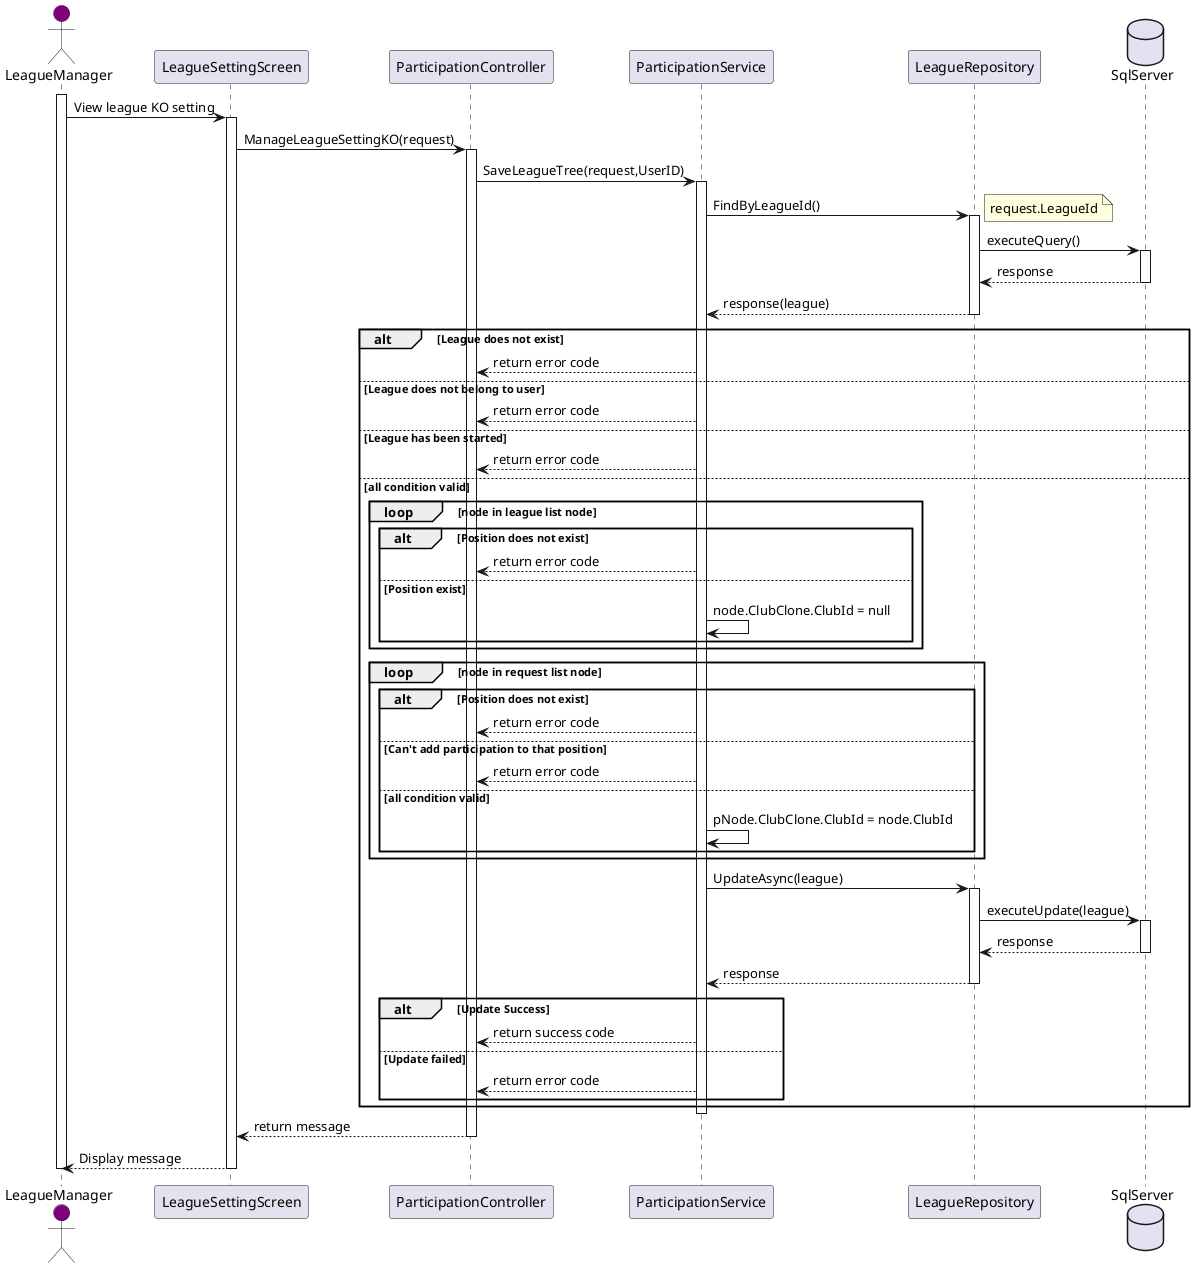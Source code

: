@startuml League Setting Type Knock Out 
actor LeagueManager #Purple
participant LeagueSettingScreen
participant ParticipationController
participant ParticipationService
participant LeagueRepository
database SqlServer

activate LeagueManager
    LeagueManager -> LeagueSettingScreen: View league KO setting
    activate LeagueSettingScreen
        'TODO: Get league setting tree
        LeagueSettingScreen -> ParticipationController: ManageLeagueSettingKO(request)
        activate ParticipationController
            ParticipationController -> ParticipationService: SaveLeagueTree(request,UserID)
            activate ParticipationService
                ParticipationService -> LeagueRepository: FindByLeagueId()
                note right: request.LeagueId
                activate LeagueRepository
                    LeagueRepository -> SqlServer: executeQuery()
                    activate SqlServer
                        SqlServer --> LeagueRepository: response
                    deactivate SqlServer
                    LeagueRepository --> ParticipationService: response(league)
                deactivate LeagueRepository
                alt League does not exist 
                    ParticipationService --> ParticipationController: return error code
                else League does not belong to user 
                    ParticipationService --> ParticipationController: return error code
                else League has been started 
                    ParticipationService --> ParticipationController: return error code
                else all condition valid
                    loop node in league list node 
                        alt Position does not exist 
                            ParticipationService --> ParticipationController: return error code
                        else Position exist 
                            ParticipationService -> ParticipationService: node.ClubClone.ClubId = null
                        end 
                    end
                    loop node in request list node 
                        alt Position does not exist 
                            ParticipationService --> ParticipationController: return error code
                        else Can't add participation to that position
                            ParticipationService --> ParticipationController: return error code
                        else all condition valid 
                            ParticipationService -> ParticipationService: pNode.ClubClone.ClubId = node.ClubId
                        end
                    end
                    ParticipationService -> LeagueRepository: UpdateAsync(league)
                    activate LeagueRepository
                        LeagueRepository -> SqlServer: executeUpdate(league)
                        activate SqlServer
                            SqlServer --> LeagueRepository: response
                        deactivate SqlServer
                        LeagueRepository --> ParticipationService: response
                    deactivate LeagueRepository
                    alt Update Success 
                        ParticipationService --> ParticipationController: return success code
                    else Update failed
                        ParticipationService --> ParticipationController: return error code
                    end  
                end
            deactivate ParticipationService
            ParticipationController --> LeagueSettingScreen: return message
        deactivate ParticipationController
        LeagueSettingScreen --> LeagueManager: Display message
    deactivate LeagueSettingScreen
deactivate LeagueManager
@enduml